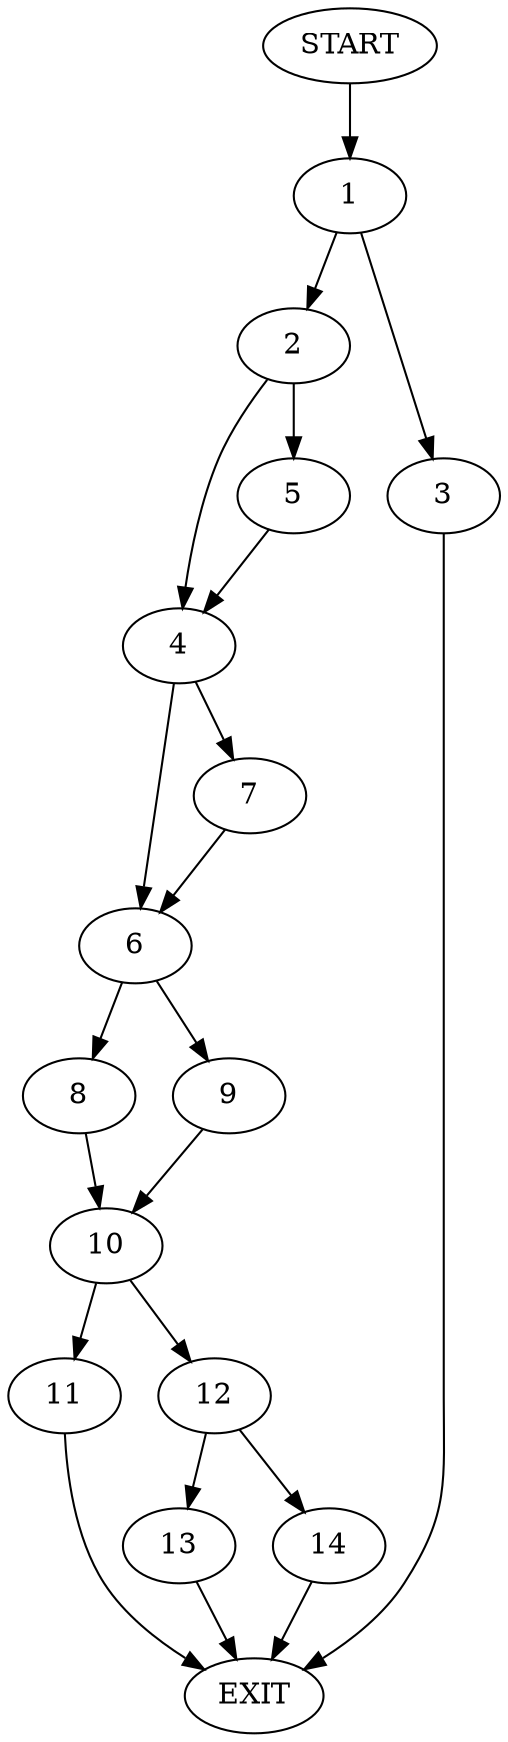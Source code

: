 digraph {
0 [label="START"]
15 [label="EXIT"]
0 -> 1
1 -> 2
1 -> 3
3 -> 15
2 -> 4
2 -> 5
4 -> 6
4 -> 7
5 -> 4
7 -> 6
6 -> 8
6 -> 9
8 -> 10
9 -> 10
10 -> 11
10 -> 12
11 -> 15
12 -> 13
12 -> 14
13 -> 15
14 -> 15
}
